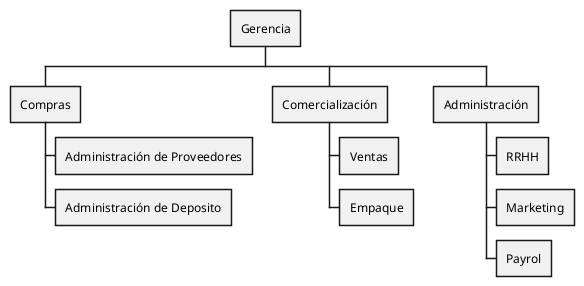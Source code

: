 @startwbs

* Gerencia
** Compras
*** Administración de Proveedores
*** Administración de Deposito
** Comercialización
*** Ventas
*** Empaque
** Administración
*** RRHH
*** Marketing
*** Payrol

@endwbs